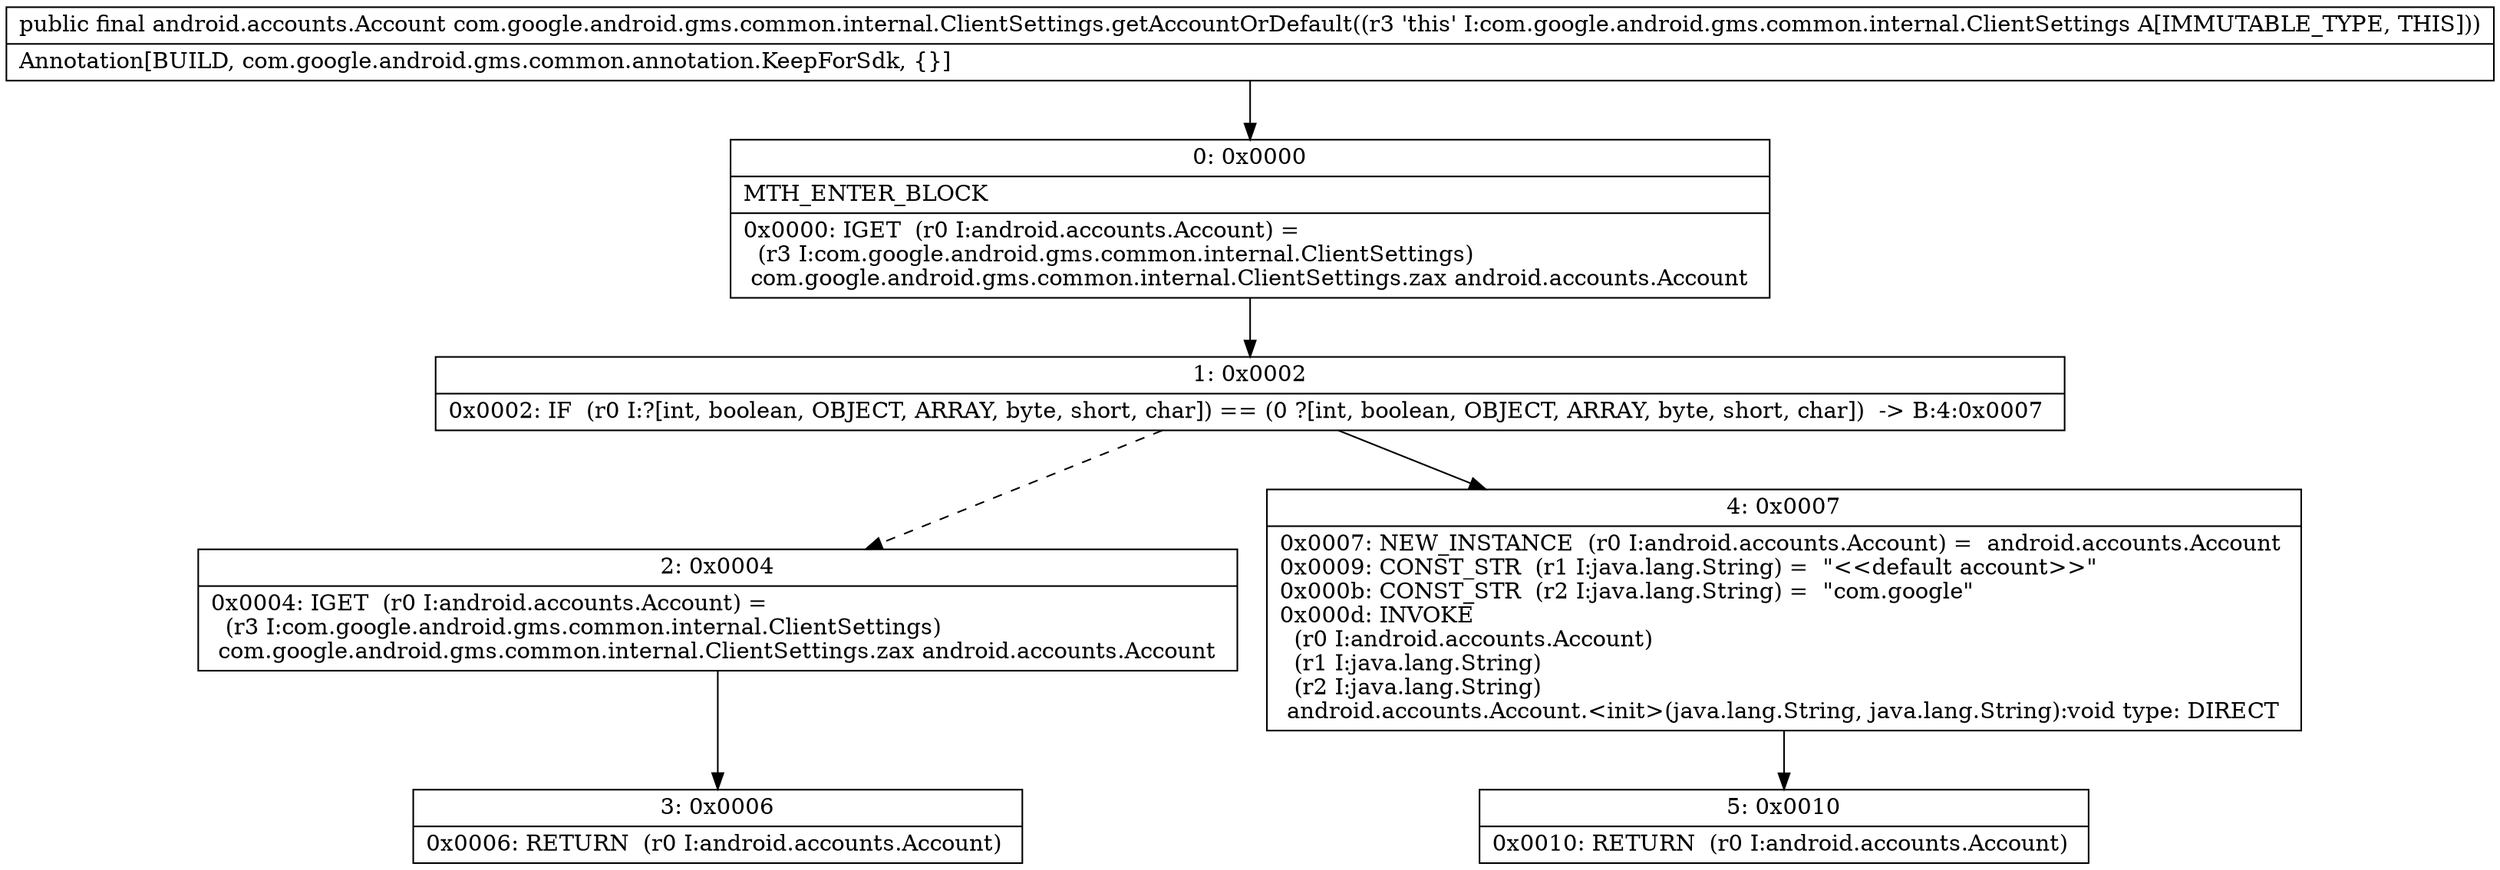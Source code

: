 digraph "CFG forcom.google.android.gms.common.internal.ClientSettings.getAccountOrDefault()Landroid\/accounts\/Account;" {
Node_0 [shape=record,label="{0\:\ 0x0000|MTH_ENTER_BLOCK\l|0x0000: IGET  (r0 I:android.accounts.Account) = \l  (r3 I:com.google.android.gms.common.internal.ClientSettings)\l com.google.android.gms.common.internal.ClientSettings.zax android.accounts.Account \l}"];
Node_1 [shape=record,label="{1\:\ 0x0002|0x0002: IF  (r0 I:?[int, boolean, OBJECT, ARRAY, byte, short, char]) == (0 ?[int, boolean, OBJECT, ARRAY, byte, short, char])  \-\> B:4:0x0007 \l}"];
Node_2 [shape=record,label="{2\:\ 0x0004|0x0004: IGET  (r0 I:android.accounts.Account) = \l  (r3 I:com.google.android.gms.common.internal.ClientSettings)\l com.google.android.gms.common.internal.ClientSettings.zax android.accounts.Account \l}"];
Node_3 [shape=record,label="{3\:\ 0x0006|0x0006: RETURN  (r0 I:android.accounts.Account) \l}"];
Node_4 [shape=record,label="{4\:\ 0x0007|0x0007: NEW_INSTANCE  (r0 I:android.accounts.Account) =  android.accounts.Account \l0x0009: CONST_STR  (r1 I:java.lang.String) =  \"\<\<default account\>\>\" \l0x000b: CONST_STR  (r2 I:java.lang.String) =  \"com.google\" \l0x000d: INVOKE  \l  (r0 I:android.accounts.Account)\l  (r1 I:java.lang.String)\l  (r2 I:java.lang.String)\l android.accounts.Account.\<init\>(java.lang.String, java.lang.String):void type: DIRECT \l}"];
Node_5 [shape=record,label="{5\:\ 0x0010|0x0010: RETURN  (r0 I:android.accounts.Account) \l}"];
MethodNode[shape=record,label="{public final android.accounts.Account com.google.android.gms.common.internal.ClientSettings.getAccountOrDefault((r3 'this' I:com.google.android.gms.common.internal.ClientSettings A[IMMUTABLE_TYPE, THIS]))  | Annotation[BUILD, com.google.android.gms.common.annotation.KeepForSdk, \{\}]\l}"];
MethodNode -> Node_0;
Node_0 -> Node_1;
Node_1 -> Node_2[style=dashed];
Node_1 -> Node_4;
Node_2 -> Node_3;
Node_4 -> Node_5;
}

